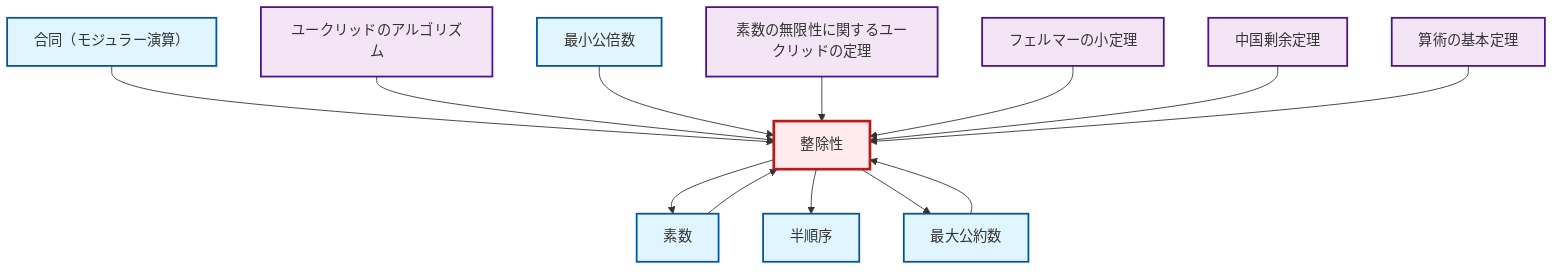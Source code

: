 graph TD
    classDef definition fill:#e1f5fe,stroke:#01579b,stroke-width:2px
    classDef theorem fill:#f3e5f5,stroke:#4a148c,stroke-width:2px
    classDef axiom fill:#fff3e0,stroke:#e65100,stroke-width:2px
    classDef example fill:#e8f5e9,stroke:#1b5e20,stroke-width:2px
    classDef current fill:#ffebee,stroke:#b71c1c,stroke-width:3px
    def-congruence["合同（モジュラー演算）"]:::definition
    thm-euclidean-algorithm["ユークリッドのアルゴリズム"]:::theorem
    def-divisibility["整除性"]:::definition
    def-lcm["最小公倍数"]:::definition
    def-prime["素数"]:::definition
    thm-fundamental-arithmetic["算術の基本定理"]:::theorem
    thm-euclid-infinitude-primes["素数の無限性に関するユークリッドの定理"]:::theorem
    thm-chinese-remainder["中国剰余定理"]:::theorem
    thm-fermat-little["フェルマーの小定理"]:::theorem
    def-gcd["最大公約数"]:::definition
    def-partial-order["半順序"]:::definition
    def-congruence --> def-divisibility
    thm-euclidean-algorithm --> def-divisibility
    def-gcd --> def-divisibility
    def-prime --> def-divisibility
    def-lcm --> def-divisibility
    thm-euclid-infinitude-primes --> def-divisibility
    def-divisibility --> def-prime
    def-divisibility --> def-partial-order
    thm-fermat-little --> def-divisibility
    thm-chinese-remainder --> def-divisibility
    def-divisibility --> def-gcd
    thm-fundamental-arithmetic --> def-divisibility
    class def-divisibility current